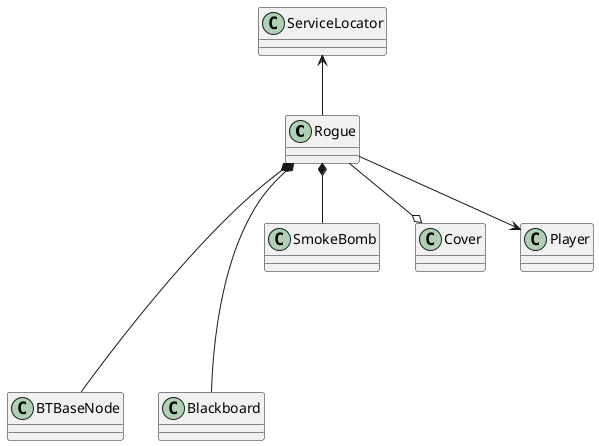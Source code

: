 @startuml
class Rogue {
}
Rogue *---- BTBaseNode
Rogue *---- Blackboard
Rogue *-- SmokeBomb
ServiceLocator <-- Rogue
Rogue --o Cover
Rogue --> Player
@enduml
